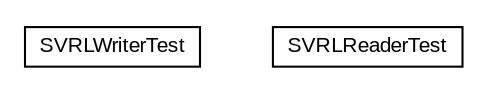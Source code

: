 #!/usr/local/bin/dot
#
# Class diagram 
# Generated by UMLGraph version 5.1 (http://www.umlgraph.org/)
#

digraph G {
	edge [fontname="arial",fontsize=10,labelfontname="arial",labelfontsize=10];
	node [fontname="arial",fontsize=10,shape=plaintext];
	nodesep=0.25;
	ranksep=0.5;
	// com.helger.schematron.svrl.SVRLWriterTest
	c267 [label=<<table title="com.helger.schematron.svrl.SVRLWriterTest" border="0" cellborder="1" cellspacing="0" cellpadding="2" port="p" href="./SVRLWriterTest.html">
		<tr><td><table border="0" cellspacing="0" cellpadding="1">
<tr><td align="center" balign="center"> SVRLWriterTest </td></tr>
		</table></td></tr>
		</table>>, fontname="arial", fontcolor="black", fontsize=10.0];
	// com.helger.schematron.svrl.SVRLReaderTest
	c268 [label=<<table title="com.helger.schematron.svrl.SVRLReaderTest" border="0" cellborder="1" cellspacing="0" cellpadding="2" port="p" href="./SVRLReaderTest.html">
		<tr><td><table border="0" cellspacing="0" cellpadding="1">
<tr><td align="center" balign="center"> SVRLReaderTest </td></tr>
		</table></td></tr>
		</table>>, fontname="arial", fontcolor="black", fontsize=10.0];
}

